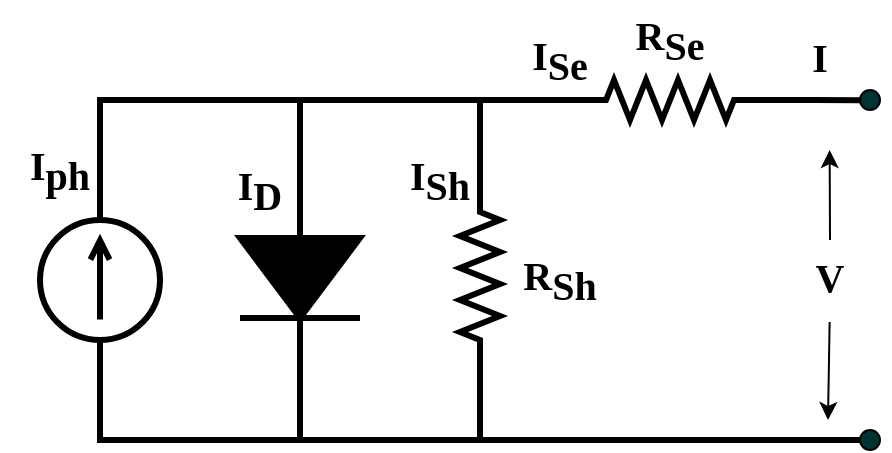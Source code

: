<mxfile version="24.7.7">
  <diagram name="Page-1" id="H8Ydm73rRAzKJuo1vf3U">
    <mxGraphModel dx="755" dy="474" grid="1" gridSize="10" guides="1" tooltips="1" connect="1" arrows="1" fold="1" page="1" pageScale="1" pageWidth="850" pageHeight="1100" math="0" shadow="0">
      <root>
        <mxCell id="0" />
        <mxCell id="1" parent="0" />
        <mxCell id="qP-ptkdwz3GpzIyoI9f6-21" style="edgeStyle=orthogonalEdgeStyle;rounded=0;orthogonalLoop=1;jettySize=auto;html=1;exitX=1;exitY=0.5;exitDx=0;exitDy=0;exitPerimeter=0;endArrow=none;endFill=0;strokeWidth=3;fontSize=20;" edge="1" parent="1" source="qP-ptkdwz3GpzIyoI9f6-12">
          <mxGeometry relative="1" as="geometry">
            <mxPoint x="570" y="190.167" as="targetPoint" />
          </mxGeometry>
        </mxCell>
        <mxCell id="qP-ptkdwz3GpzIyoI9f6-12" value="" style="pointerEvents=1;verticalLabelPosition=bottom;shadow=0;dashed=0;align=center;html=1;verticalAlign=top;shape=mxgraph.electrical.resistors.resistor_2;strokeWidth=3;fontSize=20;" vertex="1" parent="1">
          <mxGeometry x="425" y="180" width="100" height="20" as="geometry" />
        </mxCell>
        <mxCell id="qP-ptkdwz3GpzIyoI9f6-18" style="edgeStyle=orthogonalEdgeStyle;rounded=0;orthogonalLoop=1;jettySize=auto;html=1;exitX=0;exitY=0.5;exitDx=0;exitDy=0;exitPerimeter=0;endArrow=none;endFill=0;strokeWidth=3;fontSize=20;" edge="1" parent="1" source="qP-ptkdwz3GpzIyoI9f6-13">
          <mxGeometry relative="1" as="geometry">
            <mxPoint x="380" y="190" as="targetPoint" />
          </mxGeometry>
        </mxCell>
        <mxCell id="qP-ptkdwz3GpzIyoI9f6-23" style="edgeStyle=orthogonalEdgeStyle;rounded=0;orthogonalLoop=1;jettySize=auto;html=1;exitX=1;exitY=0.5;exitDx=0;exitDy=0;exitPerimeter=0;endArrow=none;endFill=0;strokeWidth=3;fontSize=20;" edge="1" parent="1" source="qP-ptkdwz3GpzIyoI9f6-13">
          <mxGeometry relative="1" as="geometry">
            <mxPoint x="380" y="360" as="targetPoint" />
          </mxGeometry>
        </mxCell>
        <mxCell id="qP-ptkdwz3GpzIyoI9f6-13" value="" style="pointerEvents=1;verticalLabelPosition=bottom;shadow=0;dashed=0;align=center;html=1;verticalAlign=top;shape=mxgraph.electrical.resistors.resistor_2;direction=south;strokeWidth=3;fontSize=20;" vertex="1" parent="1">
          <mxGeometry x="370" y="228" width="20" height="100" as="geometry" />
        </mxCell>
        <mxCell id="qP-ptkdwz3GpzIyoI9f6-17" style="edgeStyle=orthogonalEdgeStyle;rounded=0;orthogonalLoop=1;jettySize=auto;html=1;exitX=0;exitY=0.5;exitDx=0;exitDy=0;exitPerimeter=0;endArrow=none;endFill=0;startArrow=none;startFill=0;strokeWidth=3;fontSize=20;" edge="1" parent="1" source="qP-ptkdwz3GpzIyoI9f6-14">
          <mxGeometry relative="1" as="geometry">
            <mxPoint x="290" y="190" as="targetPoint" />
          </mxGeometry>
        </mxCell>
        <mxCell id="qP-ptkdwz3GpzIyoI9f6-22" style="edgeStyle=orthogonalEdgeStyle;rounded=0;orthogonalLoop=1;jettySize=auto;html=1;exitX=1;exitY=0.5;exitDx=0;exitDy=0;exitPerimeter=0;endArrow=none;endFill=0;strokeWidth=3;fontSize=20;" edge="1" parent="1" source="qP-ptkdwz3GpzIyoI9f6-14">
          <mxGeometry relative="1" as="geometry">
            <mxPoint x="290" y="360" as="targetPoint" />
          </mxGeometry>
        </mxCell>
        <mxCell id="qP-ptkdwz3GpzIyoI9f6-14" value="" style="pointerEvents=1;fillColor=strokeColor;verticalLabelPosition=bottom;shadow=0;dashed=0;align=center;html=1;verticalAlign=top;shape=mxgraph.electrical.diodes.diode;direction=south;strokeWidth=3;fontSize=20;" vertex="1" parent="1">
          <mxGeometry x="260" y="229" width="60" height="100" as="geometry" />
        </mxCell>
        <mxCell id="qP-ptkdwz3GpzIyoI9f6-20" style="edgeStyle=orthogonalEdgeStyle;rounded=0;orthogonalLoop=1;jettySize=auto;html=1;exitX=0;exitY=0.5;exitDx=0;exitDy=0;exitPerimeter=0;endArrow=none;endFill=0;strokeWidth=3;fontSize=20;" edge="1" parent="1" source="qP-ptkdwz3GpzIyoI9f6-15">
          <mxGeometry relative="1" as="geometry">
            <mxPoint x="571" y="360" as="targetPoint" />
            <Array as="points">
              <mxPoint x="190" y="360" />
              <mxPoint x="571" y="360" />
            </Array>
          </mxGeometry>
        </mxCell>
        <mxCell id="qP-ptkdwz3GpzIyoI9f6-15" value="" style="pointerEvents=1;verticalLabelPosition=bottom;shadow=0;dashed=0;align=center;html=1;verticalAlign=top;shape=mxgraph.electrical.signal_sources.source;aspect=fixed;points=[[0.5,0,0],[1,0.5,0],[0.5,1,0],[0,0.5,0]];elSignalType=dc1;direction=north;strokeWidth=3;fontSize=20;" vertex="1" parent="1">
          <mxGeometry x="160" y="250" width="60" height="60" as="geometry" />
        </mxCell>
        <mxCell id="qP-ptkdwz3GpzIyoI9f6-16" style="edgeStyle=orthogonalEdgeStyle;rounded=0;orthogonalLoop=1;jettySize=auto;html=1;exitX=1;exitY=0.5;exitDx=0;exitDy=0;exitPerimeter=0;entryX=0;entryY=0.5;entryDx=0;entryDy=0;entryPerimeter=0;endArrow=none;endFill=0;strokeWidth=3;fontSize=20;" edge="1" parent="1" source="qP-ptkdwz3GpzIyoI9f6-15" target="qP-ptkdwz3GpzIyoI9f6-12">
          <mxGeometry relative="1" as="geometry" />
        </mxCell>
        <mxCell id="qP-ptkdwz3GpzIyoI9f6-24" value="&lt;font style=&quot;font-size: 20px;&quot; face=&quot;Times New Roman&quot;&gt;&lt;b style=&quot;font-size: 20px;&quot;&gt;I&lt;sub style=&quot;font-size: 20px;&quot;&gt;ph&lt;/sub&gt;&lt;/b&gt;&lt;/font&gt;" style="text;strokeColor=none;align=center;fillColor=none;html=1;verticalAlign=middle;whiteSpace=wrap;rounded=0;fontSize=20;" vertex="1" parent="1">
          <mxGeometry x="140" y="210" width="60" height="30" as="geometry" />
        </mxCell>
        <mxCell id="qP-ptkdwz3GpzIyoI9f6-25" value="&lt;font style=&quot;font-size: 20px;&quot; face=&quot;Times New Roman&quot;&gt;&lt;b style=&quot;font-size: 20px;&quot;&gt;I&lt;sub style=&quot;font-size: 20px;&quot;&gt;D&lt;/sub&gt;&lt;/b&gt;&lt;/font&gt;" style="text;strokeColor=none;align=center;fillColor=none;html=1;verticalAlign=middle;whiteSpace=wrap;rounded=0;fontSize=20;" vertex="1" parent="1">
          <mxGeometry x="240" y="215" width="60" height="40" as="geometry" />
        </mxCell>
        <mxCell id="qP-ptkdwz3GpzIyoI9f6-26" value="&lt;font style=&quot;font-size: 20px;&quot; face=&quot;Times New Roman&quot;&gt;&lt;b style=&quot;font-size: 20px;&quot;&gt;I&lt;sub style=&quot;font-size: 20px;&quot;&gt;Se&lt;/sub&gt;&lt;/b&gt;&lt;/font&gt;" style="text;strokeColor=none;align=center;fillColor=none;html=1;verticalAlign=middle;whiteSpace=wrap;rounded=0;fontSize=20;" vertex="1" parent="1">
          <mxGeometry x="390" y="150" width="60" height="40" as="geometry" />
        </mxCell>
        <mxCell id="qP-ptkdwz3GpzIyoI9f6-27" value="&lt;font style=&quot;font-size: 20px;&quot; face=&quot;Times New Roman&quot;&gt;&lt;b style=&quot;font-size: 20px;&quot;&gt;I&lt;sub style=&quot;font-size: 20px;&quot;&gt;Sh&lt;/sub&gt;&lt;/b&gt;&lt;/font&gt;" style="text;strokeColor=none;align=center;fillColor=none;html=1;verticalAlign=middle;whiteSpace=wrap;rounded=0;fontSize=20;" vertex="1" parent="1">
          <mxGeometry x="330" y="210" width="60" height="40" as="geometry" />
        </mxCell>
        <mxCell id="qP-ptkdwz3GpzIyoI9f6-28" value="&lt;font style=&quot;font-size: 20px;&quot; face=&quot;Times New Roman&quot;&gt;&lt;b style=&quot;font-size: 20px;&quot;&gt;R&lt;sub style=&quot;font-size: 20px;&quot;&gt;Se&lt;/sub&gt;&lt;/b&gt;&lt;/font&gt;" style="text;strokeColor=none;align=center;fillColor=none;html=1;verticalAlign=middle;whiteSpace=wrap;rounded=0;fontSize=20;" vertex="1" parent="1">
          <mxGeometry x="445" y="140" width="60" height="40" as="geometry" />
        </mxCell>
        <mxCell id="qP-ptkdwz3GpzIyoI9f6-29" value="&lt;font style=&quot;font-size: 20px;&quot; face=&quot;Times New Roman&quot;&gt;&lt;b style=&quot;font-size: 20px;&quot;&gt;R&lt;sub style=&quot;font-size: 20px;&quot;&gt;Sh&lt;/sub&gt;&lt;/b&gt;&lt;/font&gt;" style="text;strokeColor=none;align=center;fillColor=none;html=1;verticalAlign=middle;whiteSpace=wrap;rounded=0;fontSize=20;" vertex="1" parent="1">
          <mxGeometry x="390" y="260" width="60" height="40" as="geometry" />
        </mxCell>
        <mxCell id="qP-ptkdwz3GpzIyoI9f6-30" value="&lt;font face=&quot;Times New Roman&quot;&gt;&lt;b&gt;V&lt;/b&gt;&lt;/font&gt;" style="text;strokeColor=none;align=center;fillColor=none;html=1;verticalAlign=middle;whiteSpace=wrap;rounded=0;fontSize=20;" vertex="1" parent="1">
          <mxGeometry x="525" y="258" width="60" height="40" as="geometry" />
        </mxCell>
        <mxCell id="qP-ptkdwz3GpzIyoI9f6-31" value="&lt;font face=&quot;Times New Roman&quot;&gt;&lt;b&gt;I&lt;/b&gt;&lt;/font&gt;&lt;div&gt;&lt;font face=&quot;Times New Roman&quot;&gt;&lt;b&gt;&lt;br&gt;&lt;/b&gt;&lt;/font&gt;&lt;/div&gt;" style="text;strokeColor=none;align=center;fillColor=none;html=1;verticalAlign=middle;whiteSpace=wrap;rounded=0;fontSize=20;" vertex="1" parent="1">
          <mxGeometry x="520" y="160" width="60" height="40" as="geometry" />
        </mxCell>
        <mxCell id="qP-ptkdwz3GpzIyoI9f6-32" value="" style="edgeStyle=none;orthogonalLoop=1;jettySize=auto;html=1;rounded=0;exitX=0.597;exitY=1.075;exitDx=0;exitDy=0;exitPerimeter=0;" edge="1" parent="1">
          <mxGeometry width="80" relative="1" as="geometry">
            <mxPoint x="554.82" y="301" as="sourcePoint" />
            <mxPoint x="554" y="350" as="targetPoint" />
            <Array as="points" />
          </mxGeometry>
        </mxCell>
        <mxCell id="qP-ptkdwz3GpzIyoI9f6-33" value="" style="edgeStyle=none;orthogonalLoop=1;jettySize=auto;html=1;rounded=0;" edge="1" parent="1">
          <mxGeometry width="80" relative="1" as="geometry">
            <mxPoint x="555" y="260" as="sourcePoint" />
            <mxPoint x="554.82" y="215" as="targetPoint" />
            <Array as="points" />
          </mxGeometry>
        </mxCell>
        <mxCell id="qP-ptkdwz3GpzIyoI9f6-34" value="" style="ellipse;whiteSpace=wrap;html=1;aspect=fixed;fillStyle=solid;fillColor=#003333;" vertex="1" parent="1">
          <mxGeometry x="570" y="185" width="10" height="10" as="geometry" />
        </mxCell>
        <mxCell id="qP-ptkdwz3GpzIyoI9f6-36" value="" style="ellipse;whiteSpace=wrap;html=1;aspect=fixed;fillStyle=solid;fillColor=#003333;" vertex="1" parent="1">
          <mxGeometry x="570" y="355" width="10" height="10" as="geometry" />
        </mxCell>
      </root>
    </mxGraphModel>
  </diagram>
</mxfile>
